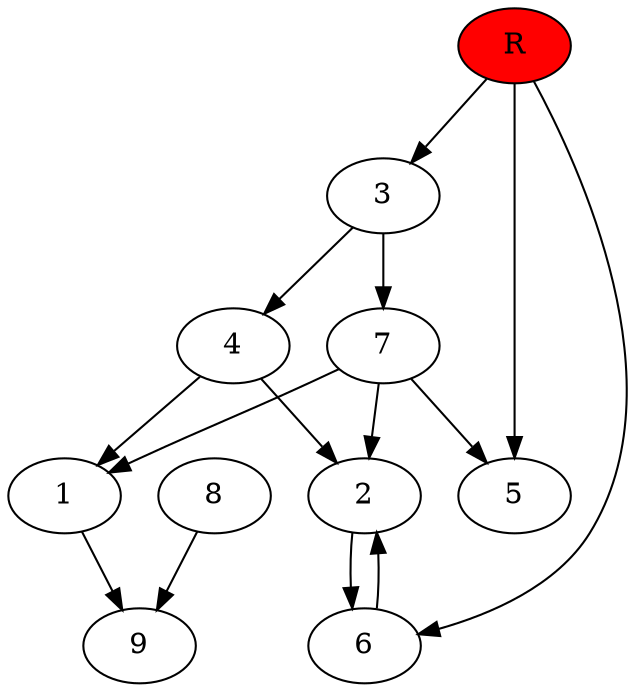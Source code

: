 digraph prb39892 {
	1
	2
	3
	4
	5
	6
	7
	8
	R [fillcolor="#ff0000" style=filled]
	1 -> 9
	2 -> 6
	3 -> 4
	3 -> 7
	4 -> 1
	4 -> 2
	6 -> 2
	7 -> 1
	7 -> 2
	7 -> 5
	8 -> 9
	R -> 3
	R -> 5
	R -> 6
}
